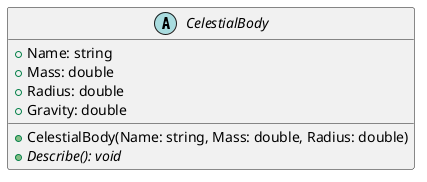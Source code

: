 @startuml CelestialBody
abstract class CelestialBody {
    + Name: string
    + Mass: double
    + Radius: double
    + Gravity: double
    + CelestialBody(Name: string, Mass: double, Radius: double)
    + {abstract} Describe(): void
}
@enduml